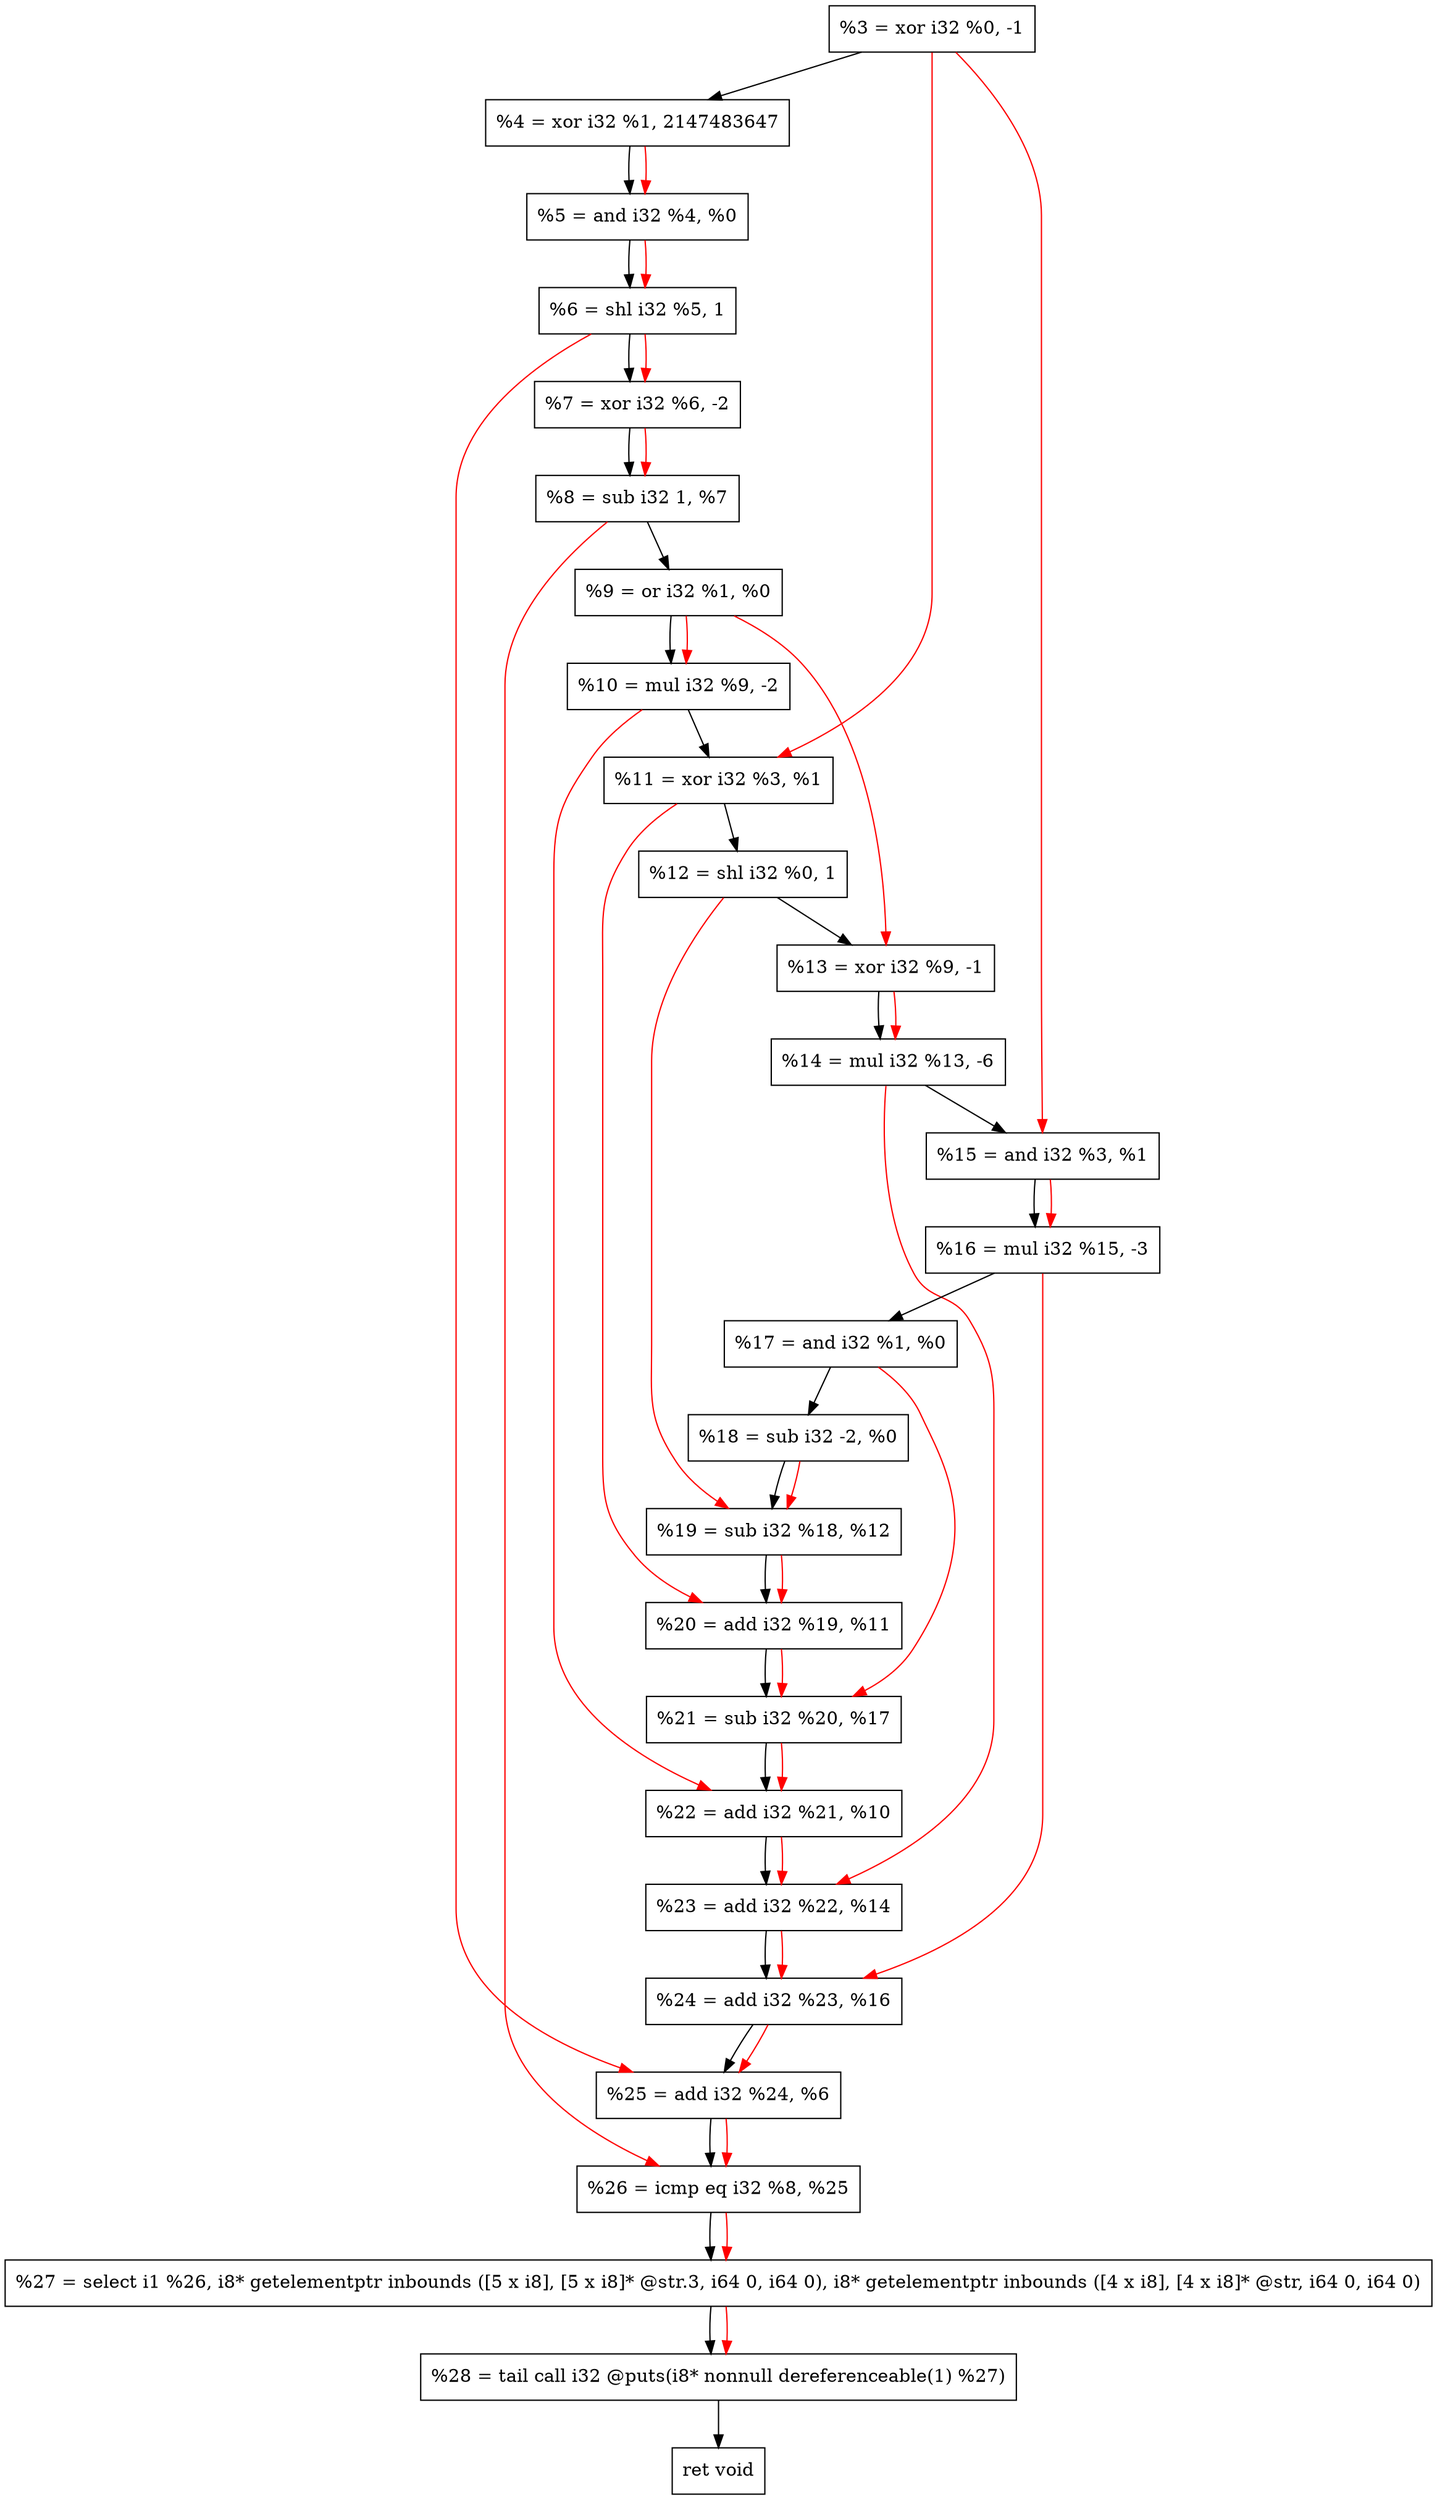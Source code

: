 digraph "DFG for'crackme' function" {
	Node0xe29b90[shape=record, label="  %3 = xor i32 %0, -1"];
	Node0xe29c30[shape=record, label="  %4 = xor i32 %1, 2147483647"];
	Node0xe29cf0[shape=record, label="  %5 = and i32 %4, %0"];
	Node0xe29d60[shape=record, label="  %6 = shl i32 %5, 1"];
	Node0xe29e00[shape=record, label="  %7 = xor i32 %6, -2"];
	Node0xe29e70[shape=record, label="  %8 = sub i32 1, %7"];
	Node0xe29ee0[shape=record, label="  %9 = or i32 %1, %0"];
	Node0xe29f50[shape=record, label="  %10 = mul i32 %9, -2"];
	Node0xe29fc0[shape=record, label="  %11 = xor i32 %3, %1"];
	Node0xe2a030[shape=record, label="  %12 = shl i32 %0, 1"];
	Node0xe2a0a0[shape=record, label="  %13 = xor i32 %9, -1"];
	Node0xe2a140[shape=record, label="  %14 = mul i32 %13, -6"];
	Node0xe2a1b0[shape=record, label="  %15 = and i32 %3, %1"];
	Node0xe2a250[shape=record, label="  %16 = mul i32 %15, -3"];
	Node0xe2a2c0[shape=record, label="  %17 = and i32 %1, %0"];
	Node0xe2a330[shape=record, label="  %18 = sub i32 -2, %0"];
	Node0xe2a3a0[shape=record, label="  %19 = sub i32 %18, %12"];
	Node0xe2a410[shape=record, label="  %20 = add i32 %19, %11"];
	Node0xe2a480[shape=record, label="  %21 = sub i32 %20, %17"];
	Node0xe2a4f0[shape=record, label="  %22 = add i32 %21, %10"];
	Node0xe2a560[shape=record, label="  %23 = add i32 %22, %14"];
	Node0xe2a5d0[shape=record, label="  %24 = add i32 %23, %16"];
	Node0xe2a640[shape=record, label="  %25 = add i32 %24, %6"];
	Node0xe2a6b0[shape=record, label="  %26 = icmp eq i32 %8, %25"];
	Node0xdca268[shape=record, label="  %27 = select i1 %26, i8* getelementptr inbounds ([5 x i8], [5 x i8]* @str.3, i64 0, i64 0), i8* getelementptr inbounds ([4 x i8], [4 x i8]* @str, i64 0, i64 0)"];
	Node0xe2ab50[shape=record, label="  %28 = tail call i32 @puts(i8* nonnull dereferenceable(1) %27)"];
	Node0xe2aba0[shape=record, label="  ret void"];
	Node0xe29b90 -> Node0xe29c30;
	Node0xe29c30 -> Node0xe29cf0;
	Node0xe29cf0 -> Node0xe29d60;
	Node0xe29d60 -> Node0xe29e00;
	Node0xe29e00 -> Node0xe29e70;
	Node0xe29e70 -> Node0xe29ee0;
	Node0xe29ee0 -> Node0xe29f50;
	Node0xe29f50 -> Node0xe29fc0;
	Node0xe29fc0 -> Node0xe2a030;
	Node0xe2a030 -> Node0xe2a0a0;
	Node0xe2a0a0 -> Node0xe2a140;
	Node0xe2a140 -> Node0xe2a1b0;
	Node0xe2a1b0 -> Node0xe2a250;
	Node0xe2a250 -> Node0xe2a2c0;
	Node0xe2a2c0 -> Node0xe2a330;
	Node0xe2a330 -> Node0xe2a3a0;
	Node0xe2a3a0 -> Node0xe2a410;
	Node0xe2a410 -> Node0xe2a480;
	Node0xe2a480 -> Node0xe2a4f0;
	Node0xe2a4f0 -> Node0xe2a560;
	Node0xe2a560 -> Node0xe2a5d0;
	Node0xe2a5d0 -> Node0xe2a640;
	Node0xe2a640 -> Node0xe2a6b0;
	Node0xe2a6b0 -> Node0xdca268;
	Node0xdca268 -> Node0xe2ab50;
	Node0xe2ab50 -> Node0xe2aba0;
edge [color=red]
	Node0xe29c30 -> Node0xe29cf0;
	Node0xe29cf0 -> Node0xe29d60;
	Node0xe29d60 -> Node0xe29e00;
	Node0xe29e00 -> Node0xe29e70;
	Node0xe29ee0 -> Node0xe29f50;
	Node0xe29b90 -> Node0xe29fc0;
	Node0xe29ee0 -> Node0xe2a0a0;
	Node0xe2a0a0 -> Node0xe2a140;
	Node0xe29b90 -> Node0xe2a1b0;
	Node0xe2a1b0 -> Node0xe2a250;
	Node0xe2a330 -> Node0xe2a3a0;
	Node0xe2a030 -> Node0xe2a3a0;
	Node0xe2a3a0 -> Node0xe2a410;
	Node0xe29fc0 -> Node0xe2a410;
	Node0xe2a410 -> Node0xe2a480;
	Node0xe2a2c0 -> Node0xe2a480;
	Node0xe2a480 -> Node0xe2a4f0;
	Node0xe29f50 -> Node0xe2a4f0;
	Node0xe2a4f0 -> Node0xe2a560;
	Node0xe2a140 -> Node0xe2a560;
	Node0xe2a560 -> Node0xe2a5d0;
	Node0xe2a250 -> Node0xe2a5d0;
	Node0xe2a5d0 -> Node0xe2a640;
	Node0xe29d60 -> Node0xe2a640;
	Node0xe29e70 -> Node0xe2a6b0;
	Node0xe2a640 -> Node0xe2a6b0;
	Node0xe2a6b0 -> Node0xdca268;
	Node0xdca268 -> Node0xe2ab50;
}
